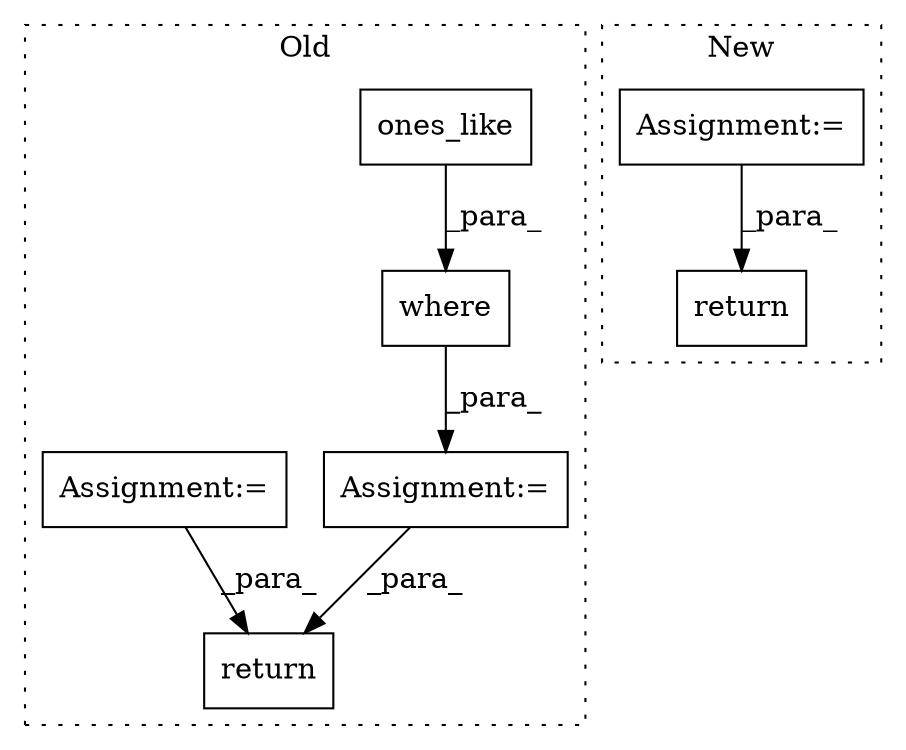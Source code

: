 digraph G {
subgraph cluster0 {
1 [label="ones_like" a="32" s="860,871" l="10,1" shape="box"];
3 [label="return" a="41" s="981" l="7" shape="box"];
4 [label="Assignment:=" a="7" s="880" l="1" shape="box"];
6 [label="Assignment:=" a="7" s="815" l="1" shape="box"];
7 [label="where" a="32" s="822,872" l="6,1" shape="box"];
label = "Old";
style="dotted";
}
subgraph cluster1 {
2 [label="return" a="41" s="852" l="7" shape="box"];
5 [label="Assignment:=" a="7" s="830" l="1" shape="box"];
label = "New";
style="dotted";
}
1 -> 7 [label="_para_"];
4 -> 3 [label="_para_"];
5 -> 2 [label="_para_"];
6 -> 3 [label="_para_"];
7 -> 6 [label="_para_"];
}